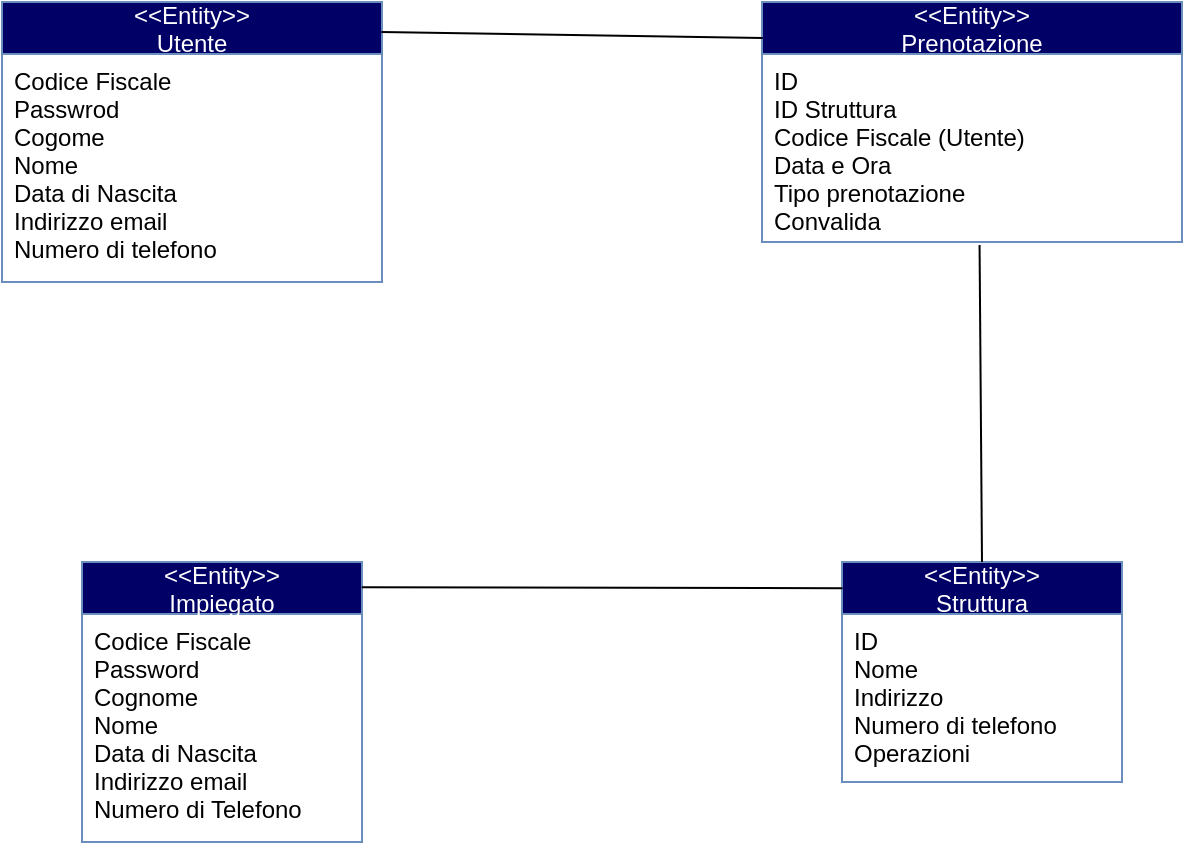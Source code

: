 <mxfile version="13.9.5" type="device"><diagram id="C5RBs43oDa-KdzZeNtuy" name="Page-1"><mxGraphModel dx="591" dy="443" grid="1" gridSize="10" guides="1" tooltips="1" connect="1" arrows="1" fold="1" page="1" pageScale="1" pageWidth="827" pageHeight="1169" math="0" shadow="0"><root><mxCell id="WIyWlLk6GJQsqaUBKTNV-0"/><mxCell id="WIyWlLk6GJQsqaUBKTNV-1" parent="WIyWlLk6GJQsqaUBKTNV-0"/><mxCell id="NP8Hwbfz-Kp9YIErDenA-0" value="&lt;&lt;Entity&gt;&gt;&#10;Utente" style="swimlane;fontStyle=0;childLayout=stackLayout;horizontal=1;startSize=26;horizontalStack=0;resizeParent=1;resizeParentMax=0;resizeLast=0;collapsible=1;marginBottom=0;strokeColor=#6c8ebf;fontColor=#FFFFFF;fillColor=#000066;" parent="WIyWlLk6GJQsqaUBKTNV-1" vertex="1"><mxGeometry x="140" y="120" width="190" height="140" as="geometry"><mxRectangle x="250" y="50" width="90" height="30" as="alternateBounds"/></mxGeometry></mxCell><mxCell id="NP8Hwbfz-Kp9YIErDenA-7" value="Codice Fiscale&#10;Passwrod&#10;Cogome&#10;Nome&#10;Data di Nascita&#10;Indirizzo email&#10;Numero di telefono" style="text;strokeColor=none;fillColor=none;align=left;verticalAlign=top;spacingLeft=4;spacingRight=4;overflow=hidden;rotatable=0;points=[[0,0.5],[1,0.5]];portConstraint=eastwest;" parent="NP8Hwbfz-Kp9YIErDenA-0" vertex="1"><mxGeometry y="26" width="190" height="114" as="geometry"/></mxCell><mxCell id="NP8Hwbfz-Kp9YIErDenA-9" value="&lt;&lt;Entity&gt;&gt;&#10;Prenotazione" style="swimlane;fontStyle=0;childLayout=stackLayout;horizontal=1;startSize=26;horizontalStack=0;resizeParent=1;resizeParentMax=0;resizeLast=0;collapsible=1;marginBottom=0;strokeColor=#6c8ebf;fontColor=#FFFFFF;fillColor=#000066;" parent="WIyWlLk6GJQsqaUBKTNV-1" vertex="1"><mxGeometry x="520" y="120" width="210" height="120" as="geometry"/></mxCell><mxCell id="NP8Hwbfz-Kp9YIErDenA-10" value="ID&#10;ID Struttura&#10;Codice Fiscale (Utente)&#10;Data e Ora&#10;Tipo prenotazione&#10;Convalida" style="text;strokeColor=none;fillColor=none;align=left;verticalAlign=top;spacingLeft=4;spacingRight=4;overflow=hidden;rotatable=0;points=[[0,0.5],[1,0.5]];portConstraint=eastwest;" parent="NP8Hwbfz-Kp9YIErDenA-9" vertex="1"><mxGeometry y="26" width="210" height="94" as="geometry"/></mxCell><mxCell id="NP8Hwbfz-Kp9YIErDenA-13" value="&lt;&lt;Entity&gt;&gt;&#10;Impiegato" style="swimlane;fontStyle=0;childLayout=stackLayout;horizontal=1;startSize=26;horizontalStack=0;resizeParent=1;resizeParentMax=0;resizeLast=0;collapsible=1;marginBottom=0;strokeColor=#6c8ebf;fontColor=#FFFFFF;fillColor=#000066;" parent="WIyWlLk6GJQsqaUBKTNV-1" vertex="1"><mxGeometry x="180" y="400" width="140" height="140" as="geometry"/></mxCell><mxCell id="NP8Hwbfz-Kp9YIErDenA-14" value="Codice Fiscale&#10;Password&#10;Cognome&#10;Nome&#10;Data di Nascita&#10;Indirizzo email&#10;Numero di Telefono" style="text;strokeColor=none;fillColor=none;align=left;verticalAlign=top;spacingLeft=4;spacingRight=4;overflow=hidden;rotatable=0;points=[[0,0.5],[1,0.5]];portConstraint=eastwest;" parent="NP8Hwbfz-Kp9YIErDenA-13" vertex="1"><mxGeometry y="26" width="140" height="114" as="geometry"/></mxCell><mxCell id="NP8Hwbfz-Kp9YIErDenA-21" value="&lt;&lt;Entity&gt;&gt;&#10;Struttura" style="swimlane;fontStyle=0;childLayout=stackLayout;horizontal=1;startSize=26;horizontalStack=0;resizeParent=1;resizeParentMax=0;resizeLast=0;collapsible=1;marginBottom=0;strokeColor=#6c8ebf;fontColor=#FFFFFF;fillColor=#000066;" parent="WIyWlLk6GJQsqaUBKTNV-1" vertex="1"><mxGeometry x="560" y="400" width="140" height="110" as="geometry"/></mxCell><mxCell id="NP8Hwbfz-Kp9YIErDenA-22" value="ID&#10;Nome&#10;Indirizzo&#10;Numero di telefono&#10;Operazioni" style="text;align=left;verticalAlign=top;spacingLeft=4;spacingRight=4;overflow=hidden;rotatable=0;points=[[0,0.5],[1,0.5]];portConstraint=eastwest;" parent="NP8Hwbfz-Kp9YIErDenA-21" vertex="1"><mxGeometry y="26" width="140" height="84" as="geometry"/></mxCell><mxCell id="NP8Hwbfz-Kp9YIErDenA-24" value="" style="endArrow=none;html=1;entryX=0.002;entryY=0.15;entryDx=0;entryDy=0;entryPerimeter=0;exitX=0.998;exitY=0.107;exitDx=0;exitDy=0;exitPerimeter=0;" parent="WIyWlLk6GJQsqaUBKTNV-1" source="NP8Hwbfz-Kp9YIErDenA-0" target="NP8Hwbfz-Kp9YIErDenA-9" edge="1"><mxGeometry width="50" height="50" relative="1" as="geometry"><mxPoint x="328" y="135" as="sourcePoint"/><mxPoint x="530" y="300" as="targetPoint"/></mxGeometry></mxCell><mxCell id="NP8Hwbfz-Kp9YIErDenA-25" value="" style="endArrow=none;html=1;entryX=0.518;entryY=1.016;entryDx=0;entryDy=0;entryPerimeter=0;exitX=0.5;exitY=0;exitDx=0;exitDy=0;" parent="WIyWlLk6GJQsqaUBKTNV-1" source="NP8Hwbfz-Kp9YIErDenA-21" target="NP8Hwbfz-Kp9YIErDenA-10" edge="1"><mxGeometry width="50" height="50" relative="1" as="geometry"><mxPoint x="610" y="340" as="sourcePoint"/><mxPoint x="660" y="290" as="targetPoint"/></mxGeometry></mxCell><mxCell id="NP8Hwbfz-Kp9YIErDenA-26" value="" style="endArrow=none;html=1;entryX=0.002;entryY=0.119;entryDx=0;entryDy=0;entryPerimeter=0;exitX=0.999;exitY=0.09;exitDx=0;exitDy=0;exitPerimeter=0;" parent="WIyWlLk6GJQsqaUBKTNV-1" source="NP8Hwbfz-Kp9YIErDenA-13" target="NP8Hwbfz-Kp9YIErDenA-21" edge="1"><mxGeometry width="50" height="50" relative="1" as="geometry"><mxPoint x="470" y="400" as="sourcePoint"/><mxPoint x="520" y="350" as="targetPoint"/></mxGeometry></mxCell></root></mxGraphModel></diagram></mxfile>